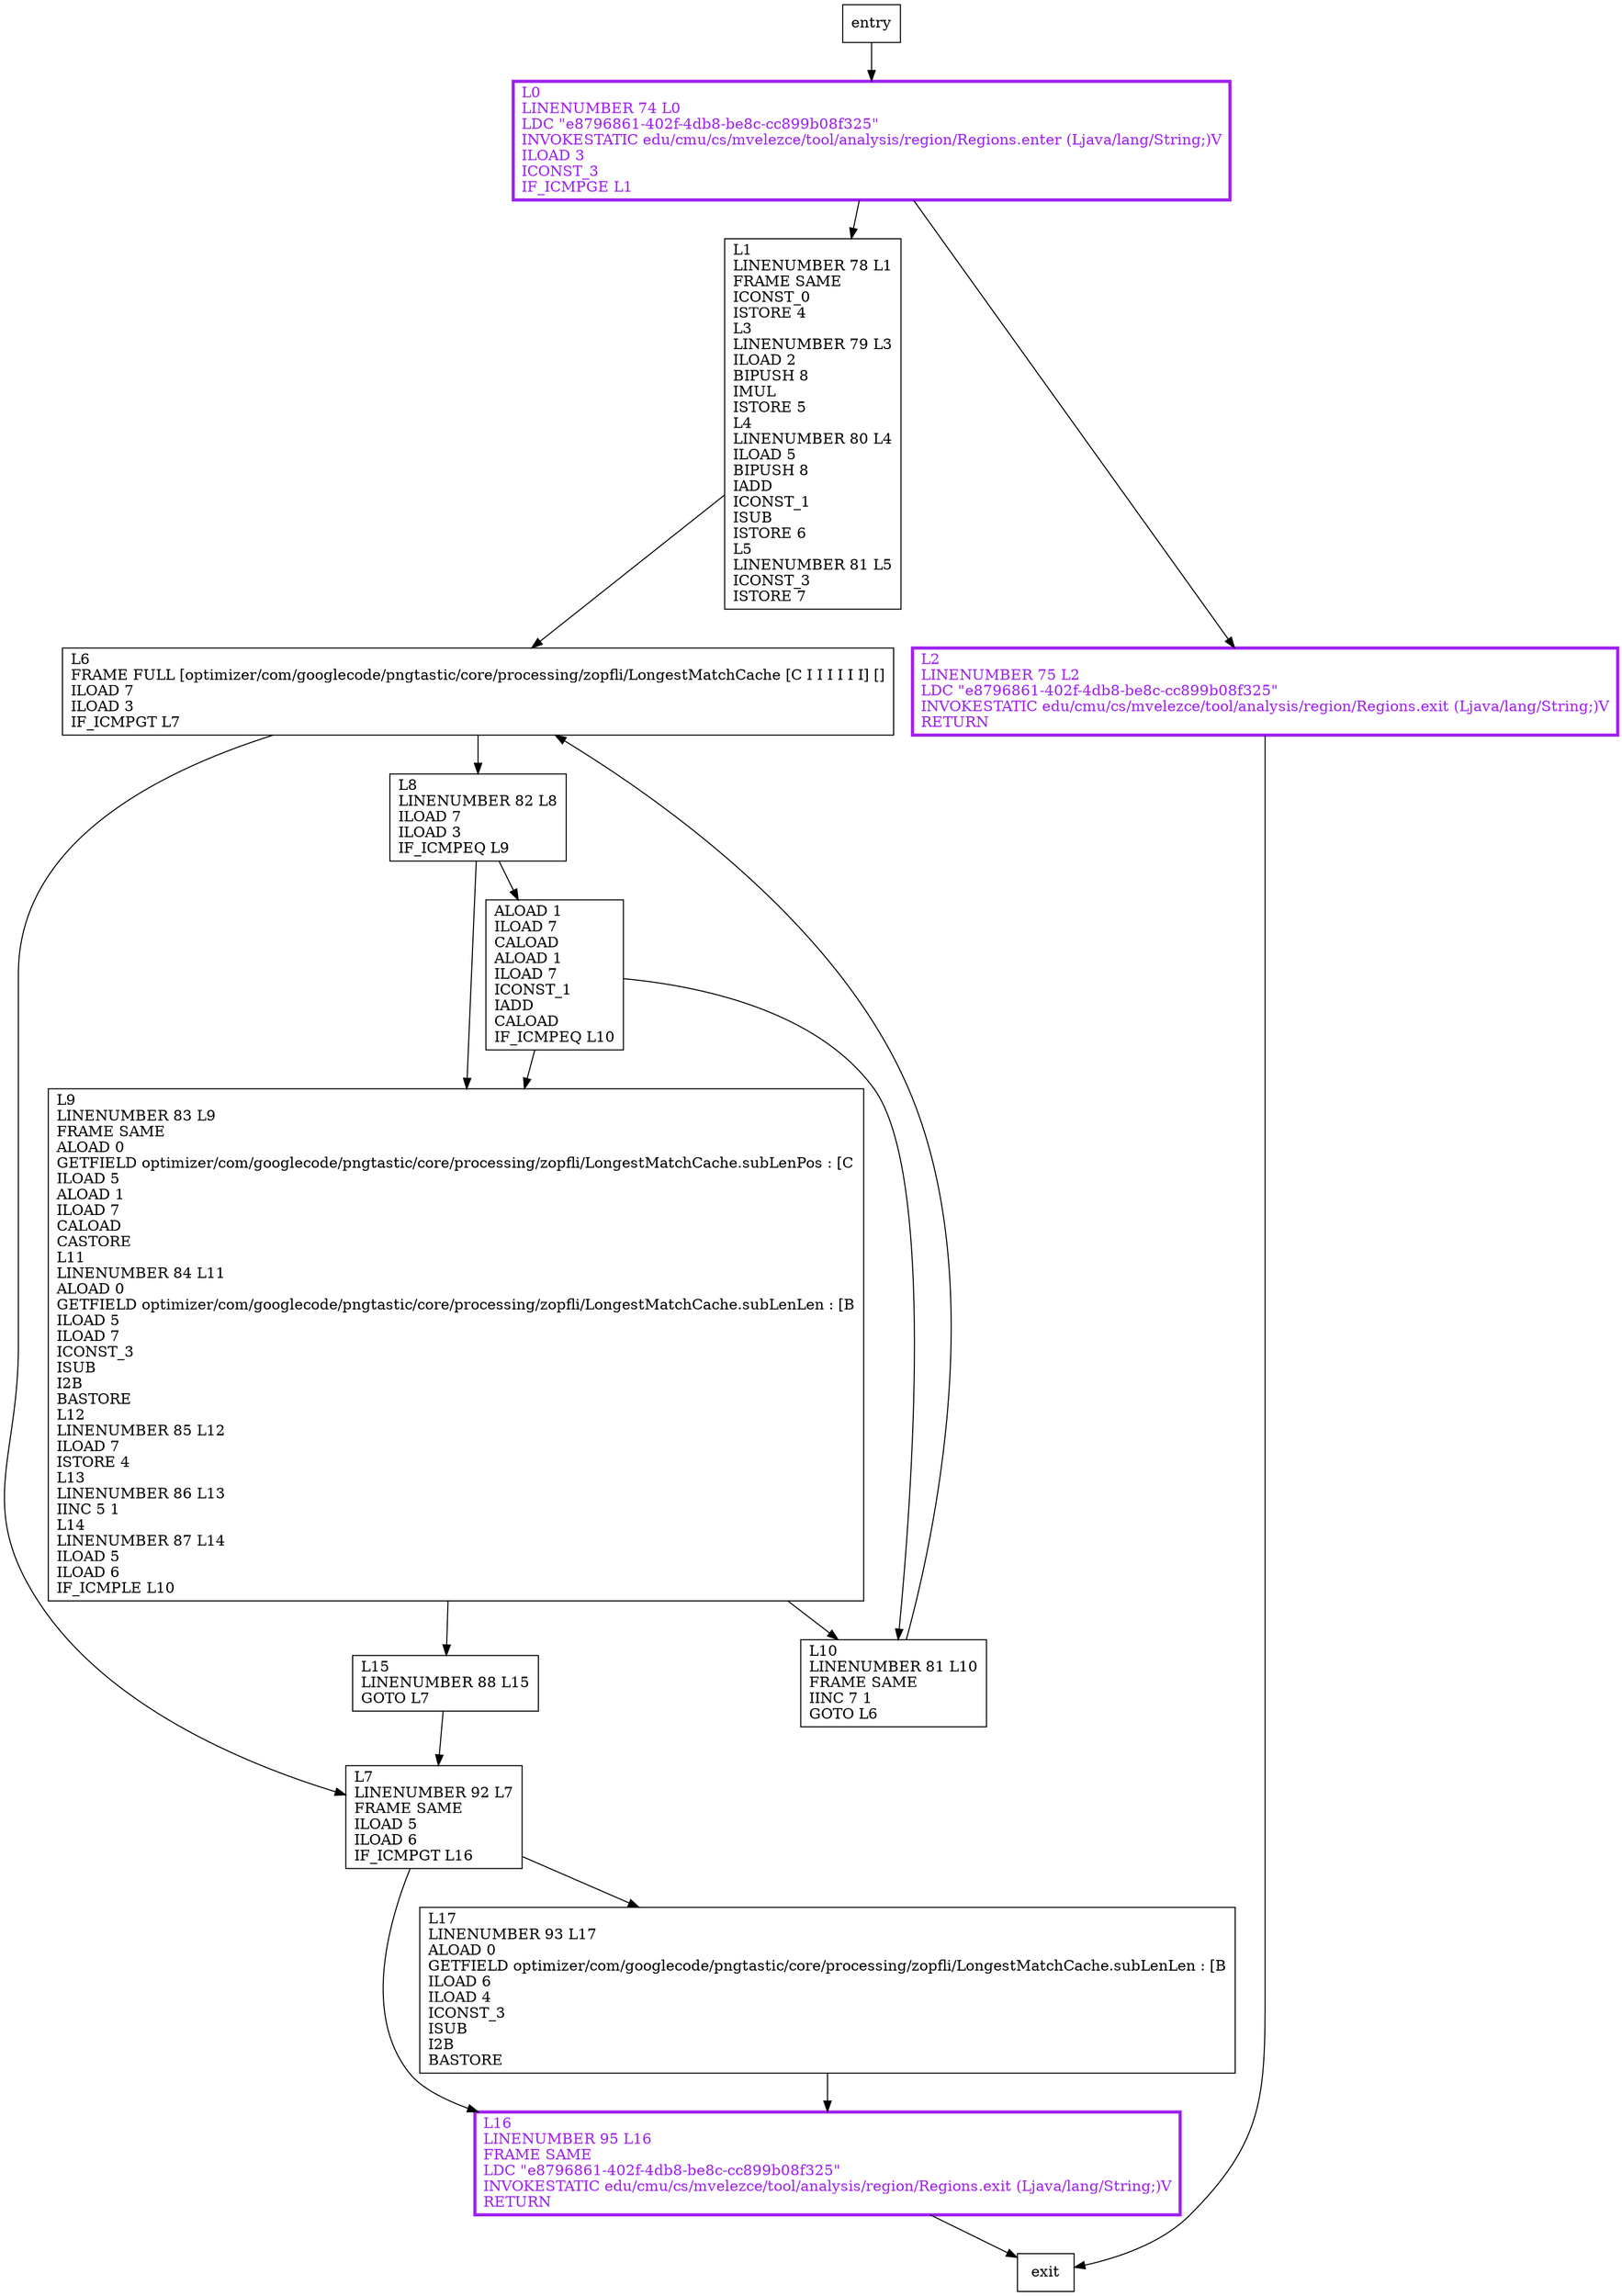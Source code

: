 digraph subLenToCache {
node [shape=record];
1052658892 [label="L7\lLINENUMBER 92 L7\lFRAME SAME\lILOAD 5\lILOAD 6\lIF_ICMPGT L16\l"];
337460547 [label="L1\lLINENUMBER 78 L1\lFRAME SAME\lICONST_0\lISTORE 4\lL3\lLINENUMBER 79 L3\lILOAD 2\lBIPUSH 8\lIMUL\lISTORE 5\lL4\lLINENUMBER 80 L4\lILOAD 5\lBIPUSH 8\lIADD\lICONST_1\lISUB\lISTORE 6\lL5\lLINENUMBER 81 L5\lICONST_3\lISTORE 7\l"];
719727542 [label="L16\lLINENUMBER 95 L16\lFRAME SAME\lLDC \"e8796861-402f-4db8-be8c-cc899b08f325\"\lINVOKESTATIC edu/cmu/cs/mvelezce/tool/analysis/region/Regions.exit (Ljava/lang/String;)V\lRETURN\l"];
1152342155 [label="L15\lLINENUMBER 88 L15\lGOTO L7\l"];
671959170 [label="L10\lLINENUMBER 81 L10\lFRAME SAME\lIINC 7 1\lGOTO L6\l"];
1859142611 [label="L8\lLINENUMBER 82 L8\lILOAD 7\lILOAD 3\lIF_ICMPEQ L9\l"];
1760378672 [label="L17\lLINENUMBER 93 L17\lALOAD 0\lGETFIELD optimizer/com/googlecode/pngtastic/core/processing/zopfli/LongestMatchCache.subLenLen : [B\lILOAD 6\lILOAD 4\lICONST_3\lISUB\lI2B\lBASTORE\l"];
1679401185 [label="ALOAD 1\lILOAD 7\lCALOAD\lALOAD 1\lILOAD 7\lICONST_1\lIADD\lCALOAD\lIF_ICMPEQ L10\l"];
64068997 [label="L6\lFRAME FULL [optimizer/com/googlecode/pngtastic/core/processing/zopfli/LongestMatchCache [C I I I I I I] []\lILOAD 7\lILOAD 3\lIF_ICMPGT L7\l"];
982337150 [label="L0\lLINENUMBER 74 L0\lLDC \"e8796861-402f-4db8-be8c-cc899b08f325\"\lINVOKESTATIC edu/cmu/cs/mvelezce/tool/analysis/region/Regions.enter (Ljava/lang/String;)V\lILOAD 3\lICONST_3\lIF_ICMPGE L1\l"];
324701295 [label="L9\lLINENUMBER 83 L9\lFRAME SAME\lALOAD 0\lGETFIELD optimizer/com/googlecode/pngtastic/core/processing/zopfli/LongestMatchCache.subLenPos : [C\lILOAD 5\lALOAD 1\lILOAD 7\lCALOAD\lCASTORE\lL11\lLINENUMBER 84 L11\lALOAD 0\lGETFIELD optimizer/com/googlecode/pngtastic/core/processing/zopfli/LongestMatchCache.subLenLen : [B\lILOAD 5\lILOAD 7\lICONST_3\lISUB\lI2B\lBASTORE\lL12\lLINENUMBER 85 L12\lILOAD 7\lISTORE 4\lL13\lLINENUMBER 86 L13\lIINC 5 1\lL14\lLINENUMBER 87 L14\lILOAD 5\lILOAD 6\lIF_ICMPLE L10\l"];
1822651119 [label="L2\lLINENUMBER 75 L2\lLDC \"e8796861-402f-4db8-be8c-cc899b08f325\"\lINVOKESTATIC edu/cmu/cs/mvelezce/tool/analysis/region/Regions.exit (Ljava/lang/String;)V\lRETURN\l"];
entry;
exit;
337460547 -> 64068997;
1152342155 -> 1052658892;
1859142611 -> 1679401185;
1859142611 -> 324701295;
1760378672 -> 719727542;
982337150 -> 337460547;
982337150 -> 1822651119;
1822651119 -> exit;
1052658892 -> 719727542;
1052658892 -> 1760378672;
entry -> 982337150;
719727542 -> exit;
671959170 -> 64068997;
1679401185 -> 671959170;
1679401185 -> 324701295;
64068997 -> 1052658892;
64068997 -> 1859142611;
324701295 -> 1152342155;
324701295 -> 671959170;
719727542[fontcolor="purple", penwidth=3, color="purple"];
982337150[fontcolor="purple", penwidth=3, color="purple"];
1822651119[fontcolor="purple", penwidth=3, color="purple"];
}
